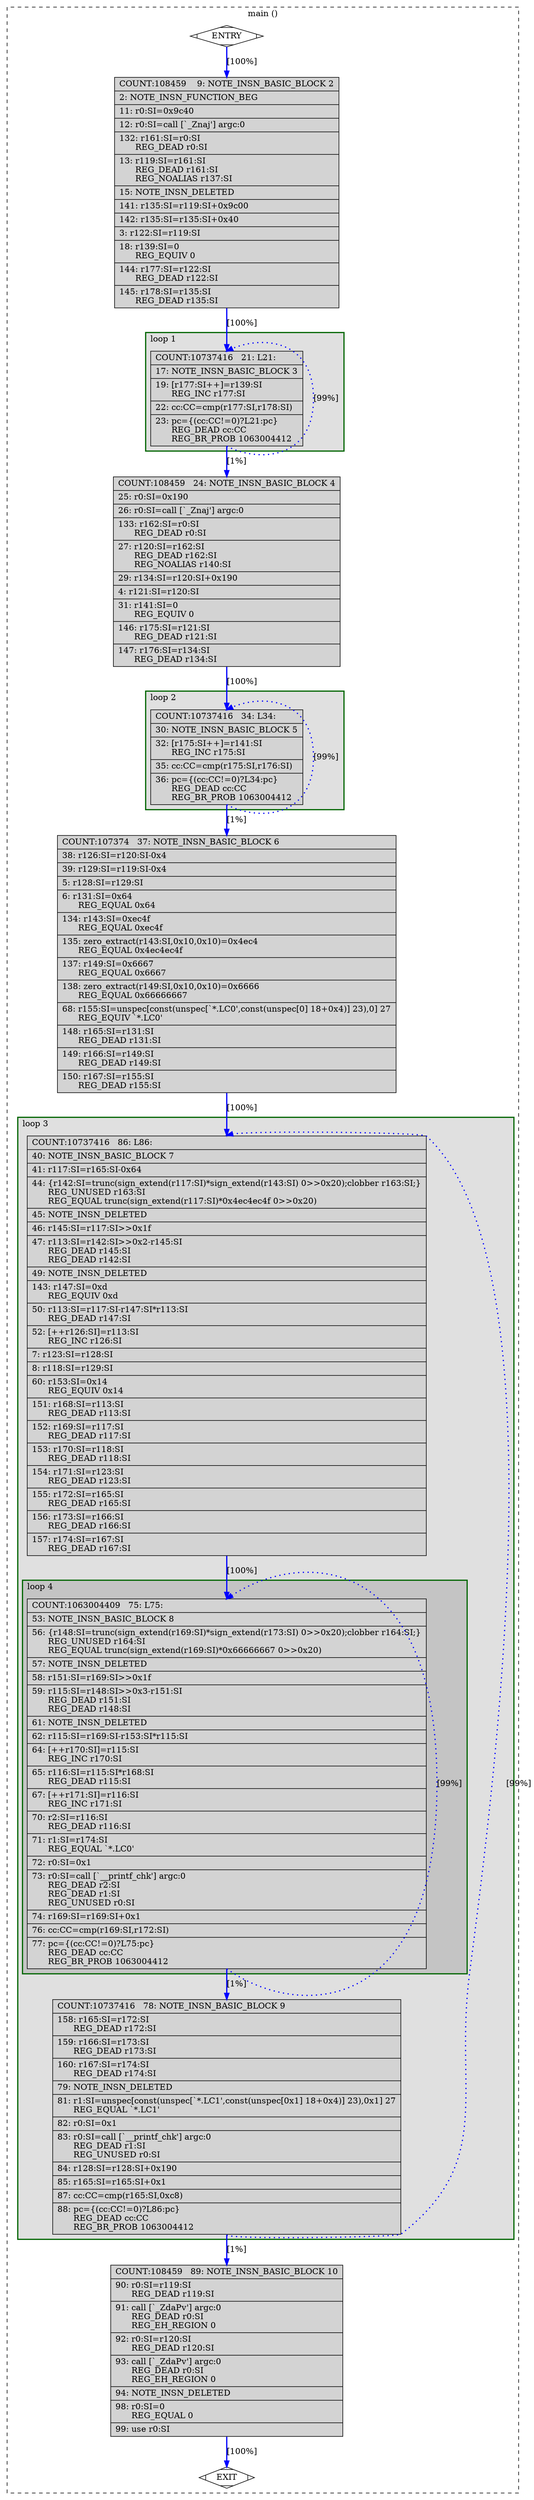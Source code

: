 digraph "a-matmul-v2.cpp.290r.ira" {
overlap=false;
subgraph "cluster_main" {
	style="dashed";
	color="black";
	label="main ()";
	subgraph cluster_30_3 {
	style="filled";
	color="darkgreen";
	fillcolor="grey88";
	label="loop 3";
	labeljust=l;
	penwidth=2;
	subgraph cluster_30_4 {
	style="filled";
	color="darkgreen";
	fillcolor="grey77";
	label="loop 4";
	labeljust=l;
	penwidth=2;
	fn_30_basic_block_8 [shape=record,style=filled,fillcolor=lightgrey,label="{COUNT:1063004409\ \ \ 75:\ L75:\l\
|\ \ \ 53:\ NOTE_INSN_BASIC_BLOCK\ 8\l\
|\ \ \ 56:\ \{r148:SI=trunc(sign_extend(r169:SI)*sign_extend(r173:SI)\ 0\>\>0x20);clobber\ r164:SI;\}\l\
\ \ \ \ \ \ REG_UNUSED\ r164:SI\l\
\ \ \ \ \ \ REG_EQUAL\ trunc(sign_extend(r169:SI)*0x66666667\ 0\>\>0x20)\l\
|\ \ \ 57:\ NOTE_INSN_DELETED\l\
|\ \ \ 58:\ r151:SI=r169:SI\>\>0x1f\l\
|\ \ \ 59:\ r115:SI=r148:SI\>\>0x3-r151:SI\l\
\ \ \ \ \ \ REG_DEAD\ r151:SI\l\
\ \ \ \ \ \ REG_DEAD\ r148:SI\l\
|\ \ \ 61:\ NOTE_INSN_DELETED\l\
|\ \ \ 62:\ r115:SI=r169:SI-r153:SI*r115:SI\l\
|\ \ \ 64:\ [++r170:SI]=r115:SI\l\
\ \ \ \ \ \ REG_INC\ r170:SI\l\
|\ \ \ 65:\ r116:SI=r115:SI*r168:SI\l\
\ \ \ \ \ \ REG_DEAD\ r115:SI\l\
|\ \ \ 67:\ [++r171:SI]=r116:SI\l\
\ \ \ \ \ \ REG_INC\ r171:SI\l\
|\ \ \ 70:\ r2:SI=r116:SI\l\
\ \ \ \ \ \ REG_DEAD\ r116:SI\l\
|\ \ \ 71:\ r1:SI=r174:SI\l\
\ \ \ \ \ \ REG_EQUAL\ `*.LC0'\l\
|\ \ \ 72:\ r0:SI=0x1\l\
|\ \ \ 73:\ r0:SI=call\ [`__printf_chk']\ argc:0\l\
\ \ \ \ \ \ REG_DEAD\ r2:SI\l\
\ \ \ \ \ \ REG_DEAD\ r1:SI\l\
\ \ \ \ \ \ REG_UNUSED\ r0:SI\l\
|\ \ \ 74:\ r169:SI=r169:SI+0x1\l\
|\ \ \ 76:\ cc:CC=cmp(r169:SI,r172:SI)\l\
|\ \ \ 77:\ pc=\{(cc:CC!=0)?L75:pc\}\l\
\ \ \ \ \ \ REG_DEAD\ cc:CC\l\
\ \ \ \ \ \ REG_BR_PROB\ 1063004412\l\
}"];

	}
	fn_30_basic_block_7 [shape=record,style=filled,fillcolor=lightgrey,label="{COUNT:10737416\ \ \ 86:\ L86:\l\
|\ \ \ 40:\ NOTE_INSN_BASIC_BLOCK\ 7\l\
|\ \ \ 41:\ r117:SI=r165:SI-0x64\l\
|\ \ \ 44:\ \{r142:SI=trunc(sign_extend(r117:SI)*sign_extend(r143:SI)\ 0\>\>0x20);clobber\ r163:SI;\}\l\
\ \ \ \ \ \ REG_UNUSED\ r163:SI\l\
\ \ \ \ \ \ REG_EQUAL\ trunc(sign_extend(r117:SI)*0x4ec4ec4f\ 0\>\>0x20)\l\
|\ \ \ 45:\ NOTE_INSN_DELETED\l\
|\ \ \ 46:\ r145:SI=r117:SI\>\>0x1f\l\
|\ \ \ 47:\ r113:SI=r142:SI\>\>0x2-r145:SI\l\
\ \ \ \ \ \ REG_DEAD\ r145:SI\l\
\ \ \ \ \ \ REG_DEAD\ r142:SI\l\
|\ \ \ 49:\ NOTE_INSN_DELETED\l\
|\ \ 143:\ r147:SI=0xd\l\
\ \ \ \ \ \ REG_EQUIV\ 0xd\l\
|\ \ \ 50:\ r113:SI=r117:SI-r147:SI*r113:SI\l\
\ \ \ \ \ \ REG_DEAD\ r147:SI\l\
|\ \ \ 52:\ [++r126:SI]=r113:SI\l\
\ \ \ \ \ \ REG_INC\ r126:SI\l\
|\ \ \ \ 7:\ r123:SI=r128:SI\l\
|\ \ \ \ 8:\ r118:SI=r129:SI\l\
|\ \ \ 60:\ r153:SI=0x14\l\
\ \ \ \ \ \ REG_EQUIV\ 0x14\l\
|\ \ 151:\ r168:SI=r113:SI\l\
\ \ \ \ \ \ REG_DEAD\ r113:SI\l\
|\ \ 152:\ r169:SI=r117:SI\l\
\ \ \ \ \ \ REG_DEAD\ r117:SI\l\
|\ \ 153:\ r170:SI=r118:SI\l\
\ \ \ \ \ \ REG_DEAD\ r118:SI\l\
|\ \ 154:\ r171:SI=r123:SI\l\
\ \ \ \ \ \ REG_DEAD\ r123:SI\l\
|\ \ 155:\ r172:SI=r165:SI\l\
\ \ \ \ \ \ REG_DEAD\ r165:SI\l\
|\ \ 156:\ r173:SI=r166:SI\l\
\ \ \ \ \ \ REG_DEAD\ r166:SI\l\
|\ \ 157:\ r174:SI=r167:SI\l\
\ \ \ \ \ \ REG_DEAD\ r167:SI\l\
}"];

	fn_30_basic_block_9 [shape=record,style=filled,fillcolor=lightgrey,label="{COUNT:10737416\ \ \ 78:\ NOTE_INSN_BASIC_BLOCK\ 9\l\
|\ \ 158:\ r165:SI=r172:SI\l\
\ \ \ \ \ \ REG_DEAD\ r172:SI\l\
|\ \ 159:\ r166:SI=r173:SI\l\
\ \ \ \ \ \ REG_DEAD\ r173:SI\l\
|\ \ 160:\ r167:SI=r174:SI\l\
\ \ \ \ \ \ REG_DEAD\ r174:SI\l\
|\ \ \ 79:\ NOTE_INSN_DELETED\l\
|\ \ \ 81:\ r1:SI=unspec[const(unspec[`*.LC1',const(unspec[0x1]\ 18+0x4)]\ 23),0x1]\ 27\l\
\ \ \ \ \ \ REG_EQUAL\ `*.LC1'\l\
|\ \ \ 82:\ r0:SI=0x1\l\
|\ \ \ 83:\ r0:SI=call\ [`__printf_chk']\ argc:0\l\
\ \ \ \ \ \ REG_DEAD\ r1:SI\l\
\ \ \ \ \ \ REG_UNUSED\ r0:SI\l\
|\ \ \ 84:\ r128:SI=r128:SI+0x190\l\
|\ \ \ 85:\ r165:SI=r165:SI+0x1\l\
|\ \ \ 87:\ cc:CC=cmp(r165:SI,0xc8)\l\
|\ \ \ 88:\ pc=\{(cc:CC!=0)?L86:pc\}\l\
\ \ \ \ \ \ REG_DEAD\ cc:CC\l\
\ \ \ \ \ \ REG_BR_PROB\ 1063004412\l\
}"];

	}
	subgraph cluster_30_2 {
	style="filled";
	color="darkgreen";
	fillcolor="grey88";
	label="loop 2";
	labeljust=l;
	penwidth=2;
	fn_30_basic_block_5 [shape=record,style=filled,fillcolor=lightgrey,label="{COUNT:10737416\ \ \ 34:\ L34:\l\
|\ \ \ 30:\ NOTE_INSN_BASIC_BLOCK\ 5\l\
|\ \ \ 32:\ [r175:SI++]=r141:SI\l\
\ \ \ \ \ \ REG_INC\ r175:SI\l\
|\ \ \ 35:\ cc:CC=cmp(r175:SI,r176:SI)\l\
|\ \ \ 36:\ pc=\{(cc:CC!=0)?L34:pc\}\l\
\ \ \ \ \ \ REG_DEAD\ cc:CC\l\
\ \ \ \ \ \ REG_BR_PROB\ 1063004412\l\
}"];

	}
	subgraph cluster_30_1 {
	style="filled";
	color="darkgreen";
	fillcolor="grey88";
	label="loop 1";
	labeljust=l;
	penwidth=2;
	fn_30_basic_block_3 [shape=record,style=filled,fillcolor=lightgrey,label="{COUNT:10737416\ \ \ 21:\ L21:\l\
|\ \ \ 17:\ NOTE_INSN_BASIC_BLOCK\ 3\l\
|\ \ \ 19:\ [r177:SI++]=r139:SI\l\
\ \ \ \ \ \ REG_INC\ r177:SI\l\
|\ \ \ 22:\ cc:CC=cmp(r177:SI,r178:SI)\l\
|\ \ \ 23:\ pc=\{(cc:CC!=0)?L21:pc\}\l\
\ \ \ \ \ \ REG_DEAD\ cc:CC\l\
\ \ \ \ \ \ REG_BR_PROB\ 1063004412\l\
}"];

	}
	fn_30_basic_block_0 [shape=Mdiamond,style=filled,fillcolor=white,label="ENTRY"];

	fn_30_basic_block_1 [shape=Mdiamond,style=filled,fillcolor=white,label="EXIT"];

	fn_30_basic_block_2 [shape=record,style=filled,fillcolor=lightgrey,label="{COUNT:108459\ \ \ \ 9:\ NOTE_INSN_BASIC_BLOCK\ 2\l\
|\ \ \ \ 2:\ NOTE_INSN_FUNCTION_BEG\l\
|\ \ \ 11:\ r0:SI=0x9c40\l\
|\ \ \ 12:\ r0:SI=call\ [`_Znaj']\ argc:0\l\
|\ \ 132:\ r161:SI=r0:SI\l\
\ \ \ \ \ \ REG_DEAD\ r0:SI\l\
|\ \ \ 13:\ r119:SI=r161:SI\l\
\ \ \ \ \ \ REG_DEAD\ r161:SI\l\
\ \ \ \ \ \ REG_NOALIAS\ r137:SI\l\
|\ \ \ 15:\ NOTE_INSN_DELETED\l\
|\ \ 141:\ r135:SI=r119:SI+0x9c00\l\
|\ \ 142:\ r135:SI=r135:SI+0x40\l\
|\ \ \ \ 3:\ r122:SI=r119:SI\l\
|\ \ \ 18:\ r139:SI=0\l\
\ \ \ \ \ \ REG_EQUIV\ 0\l\
|\ \ 144:\ r177:SI=r122:SI\l\
\ \ \ \ \ \ REG_DEAD\ r122:SI\l\
|\ \ 145:\ r178:SI=r135:SI\l\
\ \ \ \ \ \ REG_DEAD\ r135:SI\l\
}"];

	fn_30_basic_block_4 [shape=record,style=filled,fillcolor=lightgrey,label="{COUNT:108459\ \ \ 24:\ NOTE_INSN_BASIC_BLOCK\ 4\l\
|\ \ \ 25:\ r0:SI=0x190\l\
|\ \ \ 26:\ r0:SI=call\ [`_Znaj']\ argc:0\l\
|\ \ 133:\ r162:SI=r0:SI\l\
\ \ \ \ \ \ REG_DEAD\ r0:SI\l\
|\ \ \ 27:\ r120:SI=r162:SI\l\
\ \ \ \ \ \ REG_DEAD\ r162:SI\l\
\ \ \ \ \ \ REG_NOALIAS\ r140:SI\l\
|\ \ \ 29:\ r134:SI=r120:SI+0x190\l\
|\ \ \ \ 4:\ r121:SI=r120:SI\l\
|\ \ \ 31:\ r141:SI=0\l\
\ \ \ \ \ \ REG_EQUIV\ 0\l\
|\ \ 146:\ r175:SI=r121:SI\l\
\ \ \ \ \ \ REG_DEAD\ r121:SI\l\
|\ \ 147:\ r176:SI=r134:SI\l\
\ \ \ \ \ \ REG_DEAD\ r134:SI\l\
}"];

	fn_30_basic_block_6 [shape=record,style=filled,fillcolor=lightgrey,label="{COUNT:107374\ \ \ 37:\ NOTE_INSN_BASIC_BLOCK\ 6\l\
|\ \ \ 38:\ r126:SI=r120:SI-0x4\l\
|\ \ \ 39:\ r129:SI=r119:SI-0x4\l\
|\ \ \ \ 5:\ r128:SI=r129:SI\l\
|\ \ \ \ 6:\ r131:SI=0x64\l\
\ \ \ \ \ \ REG_EQUAL\ 0x64\l\
|\ \ 134:\ r143:SI=0xec4f\l\
\ \ \ \ \ \ REG_EQUAL\ 0xec4f\l\
|\ \ 135:\ zero_extract(r143:SI,0x10,0x10)=0x4ec4\l\
\ \ \ \ \ \ REG_EQUAL\ 0x4ec4ec4f\l\
|\ \ 137:\ r149:SI=0x6667\l\
\ \ \ \ \ \ REG_EQUAL\ 0x6667\l\
|\ \ 138:\ zero_extract(r149:SI,0x10,0x10)=0x6666\l\
\ \ \ \ \ \ REG_EQUAL\ 0x66666667\l\
|\ \ \ 68:\ r155:SI=unspec[const(unspec[`*.LC0',const(unspec[0]\ 18+0x4)]\ 23),0]\ 27\l\
\ \ \ \ \ \ REG_EQUIV\ `*.LC0'\l\
|\ \ 148:\ r165:SI=r131:SI\l\
\ \ \ \ \ \ REG_DEAD\ r131:SI\l\
|\ \ 149:\ r166:SI=r149:SI\l\
\ \ \ \ \ \ REG_DEAD\ r149:SI\l\
|\ \ 150:\ r167:SI=r155:SI\l\
\ \ \ \ \ \ REG_DEAD\ r155:SI\l\
}"];

	fn_30_basic_block_10 [shape=record,style=filled,fillcolor=lightgrey,label="{COUNT:108459\ \ \ 89:\ NOTE_INSN_BASIC_BLOCK\ 10\l\
|\ \ \ 90:\ r0:SI=r119:SI\l\
\ \ \ \ \ \ REG_DEAD\ r119:SI\l\
|\ \ \ 91:\ call\ [`_ZdaPv']\ argc:0\l\
\ \ \ \ \ \ REG_DEAD\ r0:SI\l\
\ \ \ \ \ \ REG_EH_REGION\ 0\l\
|\ \ \ 92:\ r0:SI=r120:SI\l\
\ \ \ \ \ \ REG_DEAD\ r120:SI\l\
|\ \ \ 93:\ call\ [`_ZdaPv']\ argc:0\l\
\ \ \ \ \ \ REG_DEAD\ r0:SI\l\
\ \ \ \ \ \ REG_EH_REGION\ 0\l\
|\ \ \ 94:\ NOTE_INSN_DELETED\l\
|\ \ \ 98:\ r0:SI=0\l\
\ \ \ \ \ \ REG_EQUAL\ 0\l\
|\ \ \ 99:\ use\ r0:SI\l\
}"];

	fn_30_basic_block_0:s -> fn_30_basic_block_2:n [style="solid,bold",color=blue,weight=100,constraint=true,label="[100%]"];
	fn_30_basic_block_2:s -> fn_30_basic_block_3:n [style="solid,bold",color=blue,weight=100,constraint=true,label="[100%]"];
	fn_30_basic_block_3:s -> fn_30_basic_block_3:n [style="dotted,bold",color=blue,weight=10,constraint=false,label="[99%]"];
	fn_30_basic_block_3:s -> fn_30_basic_block_4:n [style="solid,bold",color=blue,weight=100,constraint=true,label="[1%]"];
	fn_30_basic_block_4:s -> fn_30_basic_block_5:n [style="solid,bold",color=blue,weight=100,constraint=true,label="[100%]"];
	fn_30_basic_block_5:s -> fn_30_basic_block_5:n [style="dotted,bold",color=blue,weight=10,constraint=false,label="[99%]"];
	fn_30_basic_block_5:s -> fn_30_basic_block_6:n [style="solid,bold",color=blue,weight=100,constraint=true,label="[1%]"];
	fn_30_basic_block_6:s -> fn_30_basic_block_7:n [style="solid,bold",color=blue,weight=100,constraint=true,label="[100%]"];
	fn_30_basic_block_7:s -> fn_30_basic_block_8:n [style="solid,bold",color=blue,weight=100,constraint=true,label="[100%]"];
	fn_30_basic_block_8:s -> fn_30_basic_block_8:n [style="dotted,bold",color=blue,weight=10,constraint=false,label="[99%]"];
	fn_30_basic_block_8:s -> fn_30_basic_block_9:n [style="solid,bold",color=blue,weight=100,constraint=true,label="[1%]"];
	fn_30_basic_block_9:s -> fn_30_basic_block_7:n [style="dotted,bold",color=blue,weight=10,constraint=false,label="[99%]"];
	fn_30_basic_block_9:s -> fn_30_basic_block_10:n [style="solid,bold",color=blue,weight=100,constraint=true,label="[1%]"];
	fn_30_basic_block_10:s -> fn_30_basic_block_1:n [style="solid,bold",color=blue,weight=100,constraint=true,label="[100%]"];
	fn_30_basic_block_0:s -> fn_30_basic_block_1:n [style="invis",constraint=true];
}
}
